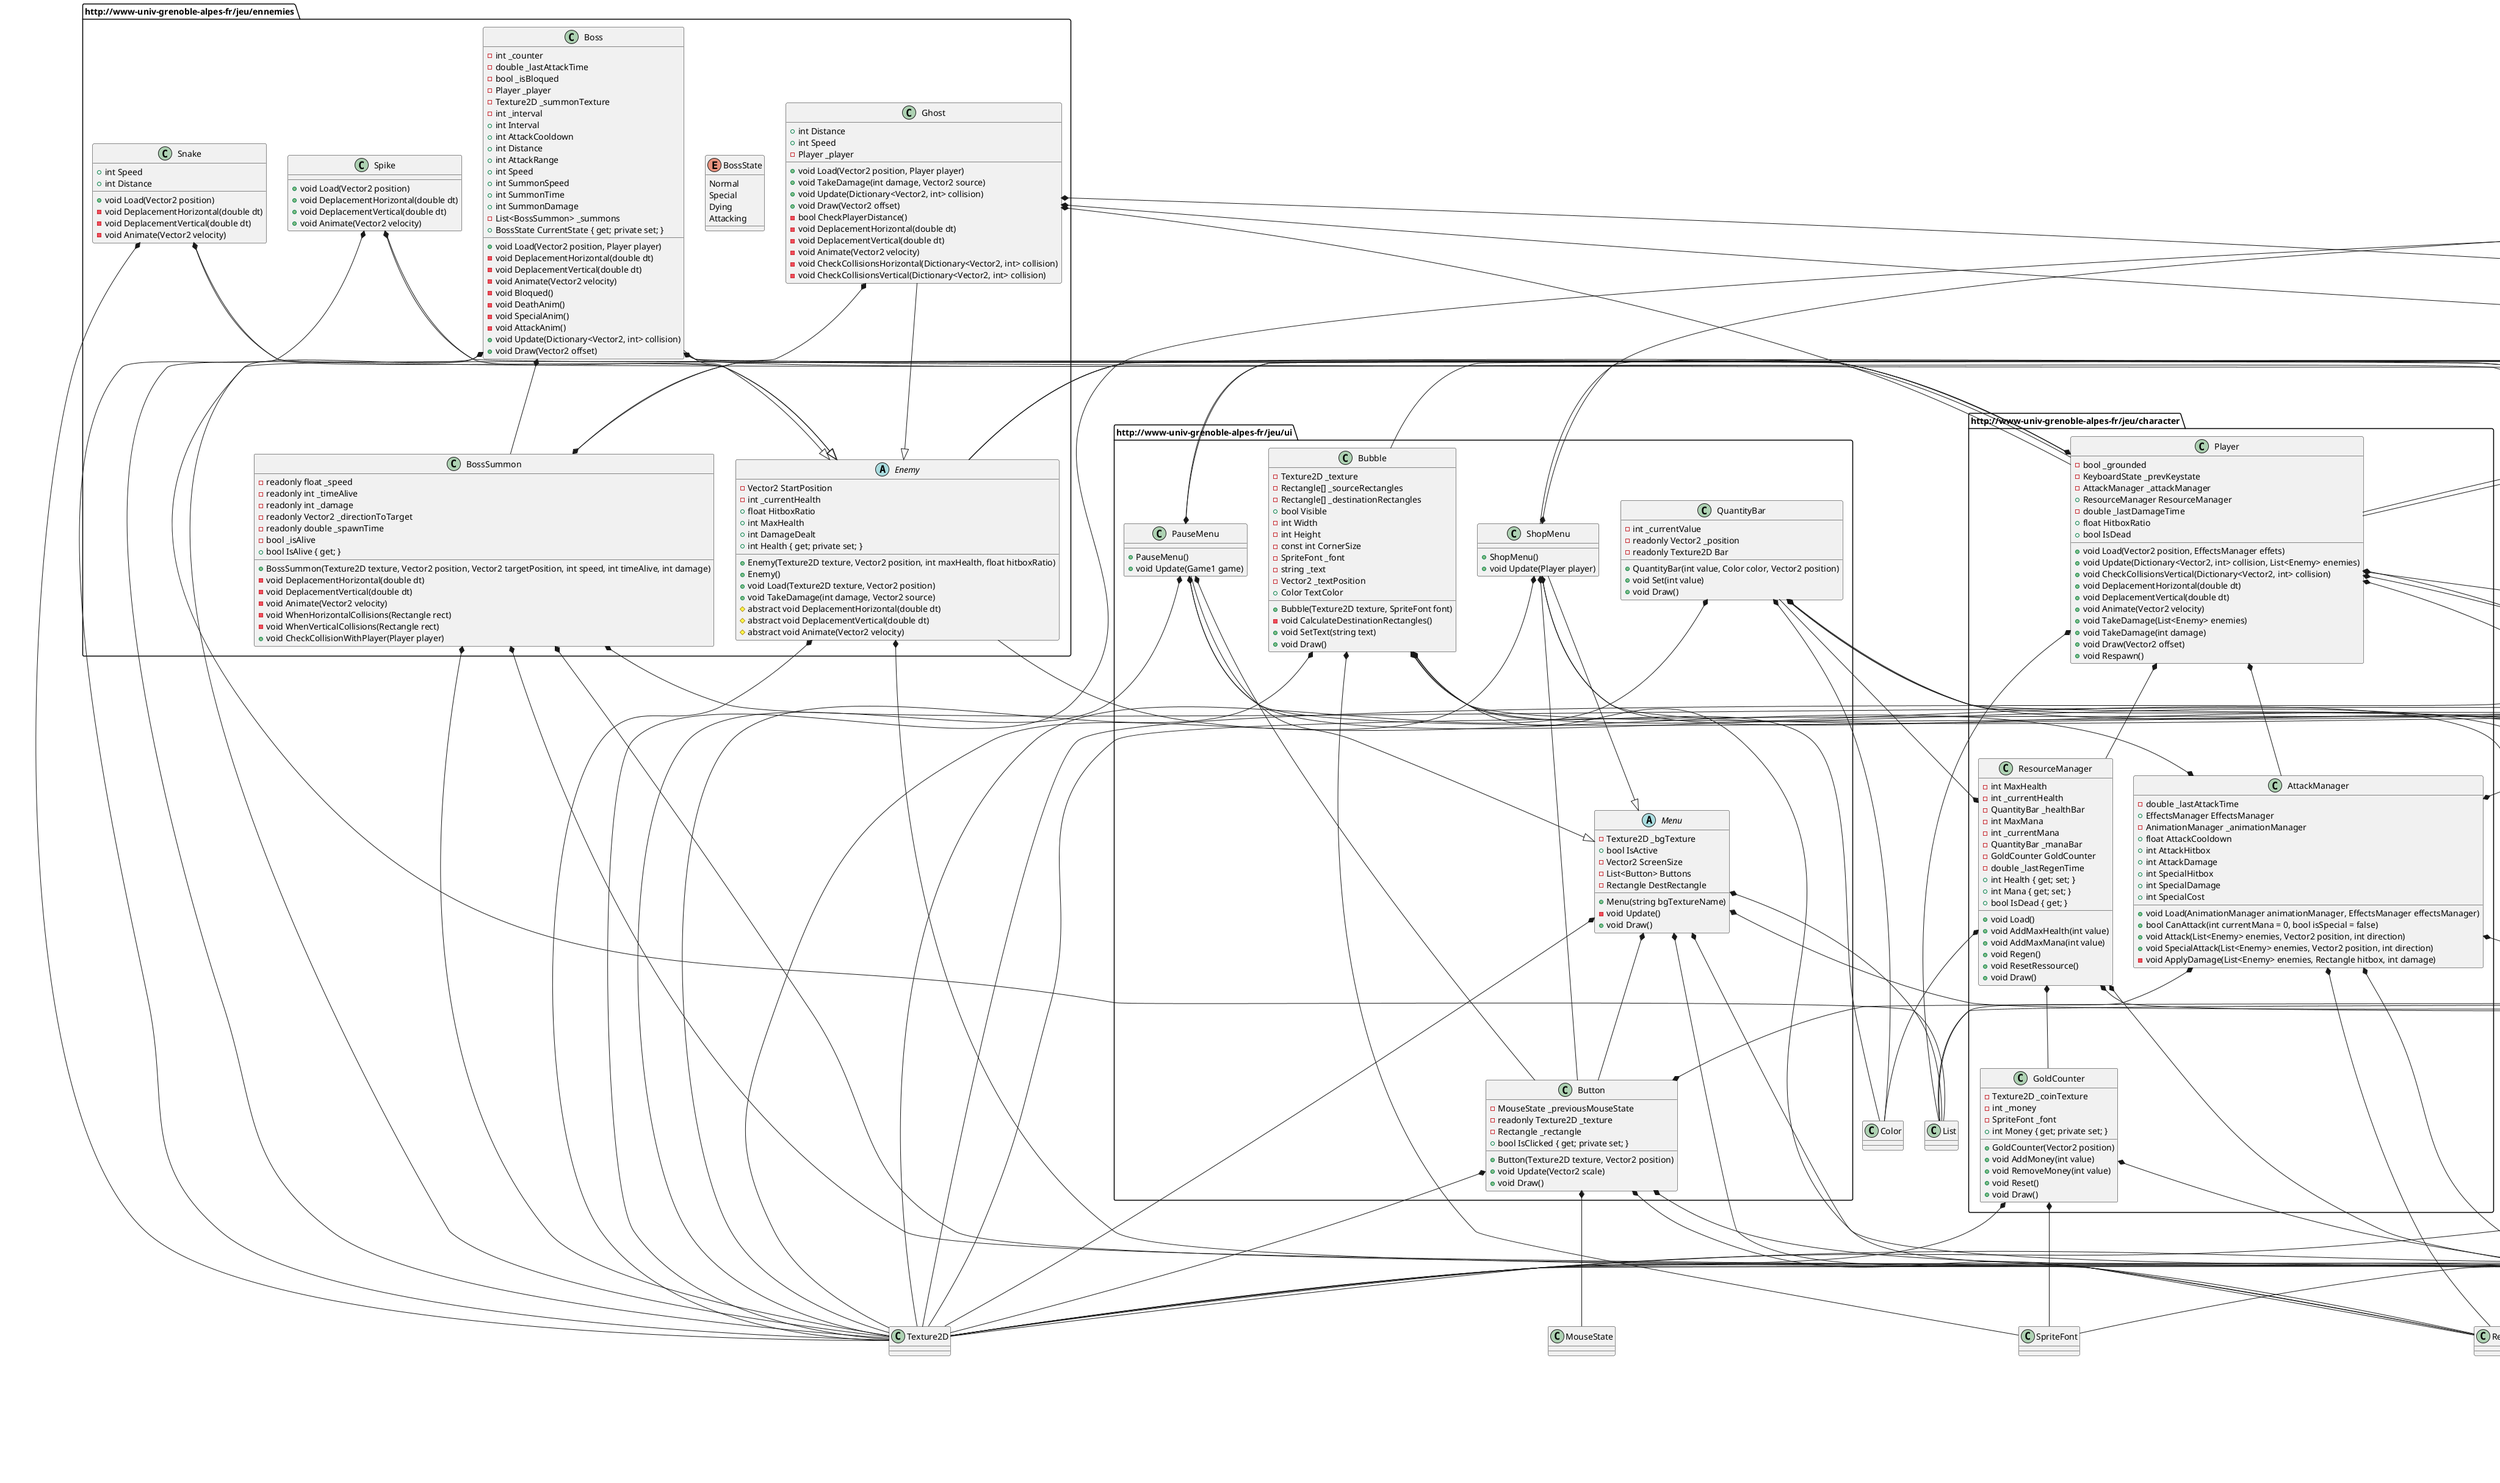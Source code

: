 @startuml

    package http://www-univ-grenoble-alpes-fr/jeu {
    
        class Game1 {
            - GraphicsDeviceManager _graphics
            - SpriteBatch _spriteBatch
            - Texture2D _textureAtlas
            - Texture2D _hitboxTexture
            - Tile _tile
            - Player _player
            - List<Enemy> _enemies
            - ShopKeeper _shopKeeper
            - EffectsManager _effectsManager
            - Camera _camera
            - PauseMenu _pauseMenu
            - Canvas _canvas
            - KeyboardState _previousKeyState
            - KeyboardState _currentKeyState
            - Bubble _bubble
            - Timer _timer
            + Game1()
            + Initialize() : void
            + LoadContent() : void
            + EntitiesProcessed(Dictionary<Vector2, int> entities) : void
            + Update(GameTime gameTime) : void
            + SetResolution(int height, int width) : void
            + SetFullScreen() : void
            + Draw(GameTime gameTime) : void
        }
        
        class Sprite {
            - Vector2 _displaySize
            + Vector2 Position
            # bool IsAnimed
            - Texture2D _texture
            # AnimationManager AnimationManager
            # int Direction
            # Vector2 Size
            + Sprite()
            + Sprite(Texture2D texture, Vector2 position, bool isAnimed)
            + void Load(Texture2D texture, Vector2 position, bool isAnimed)
            + void Draw(Vector2 offset)
        }
        
        class GameObject {
            - Vector2 Velocity
            - Vector2 _size
            + Rectangle Rect
            - Vector2 _positionOffset
            - float _hitboxRatio
            + Rectangle DamageHitbox
            + GameObject(Texture2D texture, Vector2 position, bool isAnimed, float hitboxRatio)
            + GameObject()
            + void Load(Texture2D texture, Vector2 position, bool isAnimed, float hitboxRatio)
            + void Update(Dictionary<Vector2, int> collision)
            + void DeplacementHorizontal(double dt)
            + void DeplacementVertical(double dt)
            + void CheckCollisionsHorizontal(Dictionary<Vector2, int> collision)
            + void CheckCollisionsVertical(Dictionary<Vector2, int> collision)
            + void WhenHorizontalCollisions(Rectangle rect)
            + void WhenVerticalCollisions(Rectangle rect)
            + List<Rectangle> GetIntersectingTilesHorizontal(Rectangle target)
            + List<Rectangle> GetIntersectingTilesVertical(Rectangle target)
            + void Animate(Vector2 velocity)
        }
        
        class Camera {
            + Vector2 Position
            + Camera(Vector2 position)
            + void Follow(Rectangle target, Vector2 screenSize)
        }
        
        class Canvas {
            - GraphicsDevice _graphicsDevice
            - Rectangle _destinationRectangle
            + RenderTarget2D Target
            + Vector2 MenuScale { get; private set; }
            + Canvas(GraphicsDevice graphicsDevice, int width, int height)
            + void SetDestinationRectangle()
            + void Activate()
            + void Draw(SpriteBatch spriteBatch)
        }
        
        class Globals {
            + {static} ContentManager Content
            + {static} SpriteBatch SpriteBatch
            + {static} GameTime GameTime
            + {static} GraphicsDevice GraphicsDevice
            + {static} Vector2 ScreenSize
            + {static} Vector2 Scale
            + {static} Texture2D DebugTexture
            + {static} void DrawRectHollow(Rectangle rect)
        }
        
        class Tile {
            - List<Dictionary<Vector2, int>> _layerList
            - Texture2D _textureAtlas
            - Texture2D _hitboxTexture
            - int _displayTilesize
            - int _pixelTilesize
            - int _numTilesPerRow
            - double _onScreenMultiplier
            + Dictionary<Vector2, int> Collisions { get; private set; }
            + Dictionary<Vector2, int> Entities { get; private set; }
            + int CollisionTilesetThreshold { get; private set; }
            + Tile(Texture2D textureAtlas, Texture2D hitboxTexture)
            - void Load()
            - void GetLayers(XmlDocument doc)
            - void GetNumbers(XmlDocument doc)
            - void GetPixelTileSize(XmlDocument doc)
            - void GetNumTilesPerRow()
            - int GetTilesetThreshold(XmlDocument doc)
            - Dictionary<Vector2, int> LoadMap(string data)
            + void Draw(SpriteBatch spriteBatch, Vector2 offset)
            - void DrawMap(Dictionary<Vector2, int> data, SpriteBatch spriteBatch, Texture2D texture, Vector2 offset)
        }
        
        class Timer {
            - Texture2D _texture
            - SpriteFont _font
            - Vector2 _textPosition
            - string _text
            - double _time
            - Rectangle _destRect
            - bool _active
            + Timer()
            + void Update()
            + void Stop()
            - void Save()
            + void Draw()
        }
        
        class XmlManager<T> {
            + T Load(string path)
            + void Save(string path, object obj)
            + void Save(string path, object obj, XmlSerializerNamespaces ns)
        }
        
        class XmlUtils {
            + static void ValidateXmlFiles(string folderPath, string schemaNamespace, string xsdFilePath)
            + static void ValidateXmlFile(string schemaNamespace, string xsdFilePath, string xmlFilePath)
            + static void XslTransform(string xmlFilePath, string xsltFilePath, string outputFilePath)
            - static void ValidateXmlFile(string xmlFilePath, XmlSchemaSet schemaSet)
        }
           
    }
    
    package http://www-univ-grenoble-alpes-fr/jeu/ui {
    
        class Bubble {
            - Texture2D _texture
            - Rectangle[] _sourceRectangles
            - Rectangle[] _destinationRectangles
            + bool Visible
            - int Width
            - int Height
            - const int CornerSize
            - SpriteFont _font
            - string _text
            - Vector2 _textPosition
            + Color TextColor
            + Bubble(Texture2D texture, SpriteFont font)
            - void CalculateDestinationRectangles()
            + void SetText(string text)
            + void Draw()
        }
        
        class Button {
            - MouseState _previousMouseState
            - readonly Texture2D _texture
            - Rectangle _rectangle
            + bool IsClicked { get; private set; }
            + Button(Texture2D texture, Vector2 position)
            + void Update(Vector2 scale)
            + void Draw()
        }
        
        abstract class Menu {
            - Texture2D _bgTexture
            + bool IsActive
            - Vector2 ScreenSize
            - List<Button> Buttons
            - Rectangle DestRectangle
            + Menu(string bgTextureName)
            - void Update()
            + void Draw()
        }
        
        class PauseMenu {
            + PauseMenu()
            + void Update(Game1 game)
        }
        
        class QuantityBar {
            - int _currentValue
            - readonly Vector2 _position
            - readonly Texture2D Bar
            + QuantityBar(int value, Color color, Vector2 position)
            + void Set(int value)
            + void Draw()
        }
        
        class ShopMenu {
            + ShopMenu()
            + void Update(Player player)
        }
    
    }
    
    package http://www-univ-grenoble-alpes-fr/jeu/shop {
    
        class ShopKeeper {
            - readonly ShopMenu _shopMenu
            - readonly Player _player
            + bool IsPaused
            + ShopKeeper(Vector2 position, Player player)
            + void Update(Dictionary<Vector2, int> collision)
            + void Interact()
            + void Draw(Vector2 offset)
            - void DeplacementHorizontal(double dt)
            - void DeplacementVertical(double dt)
            - void Animate(Vector2 velocity)
        }
        
    }
    
    package http://www-univ-grenoble-alpes-fr/jeu/ennemies {
    
        class Boss {
            - int _counter
            - double _lastAttackTime
            - bool _isBloqued
            - Player _player
            - Texture2D _summonTexture
            - int _interval
            + int Interval
            + int AttackCooldown
            + int Distance
            + int AttackRange
            + int Speed
            + int SummonSpeed
            + int SummonTime
            + int SummonDamage
            - List<BossSummon> _summons
            + BossState CurrentState { get; private set; }
            + void Load(Vector2 position, Player player)
            - void DeplacementHorizontal(double dt)
            - void DeplacementVertical(double dt)
            - void Animate(Vector2 velocity)
            - void Bloqued()
            - void DeathAnim()
            - void SpecialAnim()
            - void AttackAnim()
            + void Update(Dictionary<Vector2, int> collision)
            + void Draw(Vector2 offset)
        }
        
        enum BossState {
            Normal
            Special
            Dying
            Attacking
        }
        
        class BossSummon {
            - readonly float _speed
            - readonly int _timeAlive
            - readonly int _damage
            - readonly Vector2 _directionToTarget
            - readonly double _spawnTime
            - bool _isAlive
            + bool IsAlive { get; }
            + BossSummon(Texture2D texture, Vector2 position, Vector2 targetPosition, int speed, int timeAlive, int damage)
            - void DeplacementHorizontal(double dt)
            - void DeplacementVertical(double dt)
            - void Animate(Vector2 velocity)
            - void WhenHorizontalCollisions(Rectangle rect)
            - void WhenVerticalCollisions(Rectangle rect)
            + void CheckCollisionWithPlayer(Player player)
        }
        
        abstract class Enemy {
            - Vector2 StartPosition
            - int _currentHealth
            + float HitboxRatio
            + int MaxHealth
            + int DamageDealt
            + int Health { get; private set; }
            + Enemy(Texture2D texture, Vector2 position, int maxHealth, float hitboxRatio)
            + Enemy()
            + void Load(Texture2D texture, Vector2 position)
            + void TakeDamage(int damage, Vector2 source)
            # abstract void DeplacementHorizontal(double dt)
            # abstract void DeplacementVertical(double dt)
            # abstract void Animate(Vector2 velocity)
        }
        
        class Ghost {
            + int Distance
            + int Speed
            - Player _player
            + void Load(Vector2 position, Player player)
            + void TakeDamage(int damage, Vector2 source)
            + void Update(Dictionary<Vector2, int> collision)
            + void Draw(Vector2 offset)
            - bool CheckPlayerDistance()
            - void DeplacementHorizontal(double dt)
            - void DeplacementVertical(double dt)
            - void Animate(Vector2 velocity)
            - void CheckCollisionsHorizontal(Dictionary<Vector2, int> collision)
            - void CheckCollisionsVertical(Dictionary<Vector2, int> collision)
        }
        
        class Snake {
            + int Speed
            + int Distance
            + void Load(Vector2 position)
            - void DeplacementHorizontal(double dt)
            - void DeplacementVertical(double dt)
            - void Animate(Vector2 velocity)
        }
        
        class Spike {
            + void Load(Vector2 position)
            + void DeplacementHorizontal(double dt)
            + void DeplacementVertical(double dt)
            + void Animate(Vector2 velocity)
        }
            
    }
    
    package http://www-univ-grenoble-alpes-fr/jeu/effects {
    
        class EffectsManager {
            - Dictionary<string, Effect> _effects
            + void AddEffect(string effectName)
            + void PlayEffect(string effectName, Vector2 position, int direction)
            + void Update()
            + void Draw(Vector2 offset)
        }
        
        class Effect {
            - string GetName { get; }
            + Effect(string textureName)
            + void Play(Vector2 position, int direction)
            + void Update()
            + void Draw(Vector2 offset)
        }
    
    }
    
    package http://www-univ-grenoble-alpes-fr/jeu/animations {
        
        class AnimationManager {
            - int _numColumns
            - Vector2 _size
            - string _currentAnimation
            - Dictionary<string, Animation> _animations
            + AnimationManager(Texture2D spriteSheet)
            - void LoadData(Texture2D spriteSheet)
            - string GetFileName(Texture2D spriteSheet)
            - int[] GetFramesArray(int numFrames, XmlNode animationNode)
            + Vector2 GetSize()
            + string GetCurrentAnimation()
            + bool IsPlaying()
            + Rectangle GetSourceRectangle()
            + void Update()
            + void SetAnimation(string anim)
        }
        
        class Animation {
            - int[] _frames
            - float _counter
            - int _activeFrame
            - float _interval
            - int _nbFrames
            + bool IsPlaying
            + AnimationType Type
            + Animation(int[] frames, AnimationType type, int speed)
            + void Update()
            + int GetNextFrame()
        }
    
    }
    
    package http://www-univ-grenoble-alpes-fr/jeu/character {
        
        class AttackManager {
            - double _lastAttackTime
            + EffectsManager EffectsManager
            - AnimationManager _animationManager
            + float AttackCooldown
            + int AttackHitbox
            + int AttackDamage
            + int SpecialHitbox
            + int SpecialDamage
            + int SpecialCost
            + void Load(AnimationManager animationManager, EffectsManager effectsManager)
            + bool CanAttack(int currentMana = 0, bool isSpecial = false)
            + void Attack(List<Enemy> enemies, Vector2 position, int direction)
            + void SpecialAttack(List<Enemy> enemies, Vector2 position, int direction)
            - void ApplyDamage(List<Enemy> enemies, Rectangle hitbox, int damage)
        }
        
        class GoldCounter {
            - Texture2D _coinTexture
            - int _money
            - SpriteFont _font
            + int Money { get; private set; }
            + GoldCounter(Vector2 position)
            + void AddMoney(int value)
            + void RemoveMoney(int value)
            + void Reset()
            + void Draw()
        }
        
        class ResourceManager {
            - int MaxHealth
            - int _currentHealth
            - QuantityBar _healthBar
            - int MaxMana
            - int _currentMana
            - QuantityBar _manaBar
            - GoldCounter GoldCounter
            - double _lastRegenTime
            + int Health { get; set; }
            + int Mana { get; set; }
            + bool IsDead { get; }
            + void Load()
            + void AddMaxHealth(int value)
            + void AddMaxMana(int value)
            + void Regen()
            + void ResetRessource()
            + void Draw()
        }
        
        class Player {
            - bool _grounded
            - KeyboardState _prevKeystate
            - AttackManager _attackManager
            + ResourceManager ResourceManager
            - double _lastDamageTime
            + float HitboxRatio
            + bool IsDead
            + void Load(Vector2 position, EffectsManager effets)
            + void Update(Dictionary<Vector2, int> collision, List<Enemy> enemies)
            + void CheckCollisionsVertical(Dictionary<Vector2, int> collision)
            + void DeplacementHorizontal(double dt)
            + void DeplacementVertical(double dt)
            + void Animate(Vector2 velocity)
            + void TakeDamage(List<Enemy> enemies)
            + void TakeDamage(int damage)
            + void Draw(Vector2 offset)
            + void Respawn()
        }
    
    }
    

'Relations entre les classes
Game1 *-- GraphicsDeviceManager
Game1 *-- SpriteBatch
Game1 *-- Texture2D
Game1 *-- Tile
Game1 *-- Player
Game1 *-- Enemy
Game1 *-- ShopKeeper
Game1 *-- EffectsManager
Game1 *-- Camera
Game1 *-- PauseMenu
Game1 *-- Canvas
Game1 *-- KeyboardState
Game1 *-- Bubble
Game1 *-- Timer

Sprite *-- Vector2
Sprite *-- Texture2D
Sprite *-- AnimationManager
Sprite *-- SpriteBatch

GameObject *-- Vector2
GameObject *-- Rectangle
GameObject *-- Texture2D
GameObject *-- Dictionary
GameObject *-- Sprite

Camera *-- Vector2
Camera *-- Rectangle

Canvas *-- GraphicsDevice
Canvas *-- Rectangle
Canvas *-- RenderTarget2D
Canvas *-- Vector2
Canvas *-- SpriteBatch

Globals *-- ContentManager
Globals *-- SpriteBatch
Globals *-- GameTime
Globals *-- GraphicsDevice
Globals *-- Vector2
Globals *-- Texture2D
Globals *-- Rectangle

Tile *-- List
Tile *-- Dictionary
Tile *-- Vector2
Tile *-- Texture2D
Tile *-- XmlDocument
Tile *-- SpriteBatch

Timer *-- Texture2D
Timer *-- SpriteFont
Timer *-- Vector2
Timer *-- Rectangle
Timer *-- Globals
Timer *-- XmlDocument
Timer *-- XmlElement
Timer *-- CultureInfo

XmlManager *-- TextReader
XmlManager *-- TextWriter
XmlManager *-- StreamReader
XmlManager *-- StreamWriter
XmlManager *-- XmlSerializer
XmlManager *-- XmlSerializerNamespaces

XmlUtils *-- XmlSchemaSet
XmlUtils *-- XmlDocument
XmlUtils *-- XPathDocument
XmlUtils *-- XslCompiledTransform
XmlUtils *-- XsltSettings
XmlUtils *-- XmlResolver
XmlUtils *-- XsltArgumentList
XmlUtils *-- XmlTextWriter


Bubble *-- Texture2D
Bubble *-- Rectangle
Bubble *-- SpriteFont
Bubble *-- Vector2
Bubble *-- Color
Bubble *-- Globals

Button *-- MouseState
Button *-- Texture2D
Button *-- Rectangle
Button *-- Vector2
Button *-- Globals

Menu *-- Texture2D
Menu *-- Vector2
Menu *-- List
Menu *-- Button
Menu *-- Rectangle
Menu *-- Globals

PauseMenu --|> Menu
PauseMenu *-- Button
PauseMenu *-- Texture2D
PauseMenu *-- Vector2
PauseMenu *-- Globals
PauseMenu *-- Game1

QuantityBar *-- Vector2
QuantityBar *-- Texture2D
QuantityBar *-- Color
QuantityBar *-- Globals
QuantityBar *-- SpriteBatch

ShopMenu --|> Menu
ShopMenu *-- Button
ShopMenu *-- Texture2D
ShopMenu *-- Vector2
ShopMenu *-- Globals
ShopMenu *-- Player


ShopKeeper --|> GameObject
ShopKeeper *-- ShopMenu
ShopKeeper *-- Player
ShopKeeper *-- Vector2
ShopKeeper *-- Texture2D
ShopKeeper *-- Dictionary


Boss --|> Enemy
Boss *-- Player
Boss *-- Texture2D
Boss *-- Vector2
Boss *-- List
Boss *-- BossSummon
Boss *-- Dictionary

BossSummon --|> GameObject
BossSummon *-- Texture2D
BossSummon *-- Vector2
BossSummon *-- Player
BossSummon *-- Rectangle
BossSummon *-- Globals

Enemy --|> GameObject
Enemy *-- Vector2
Enemy *-- Texture2D

Ghost --|> Enemy
Ghost *-- Player
Ghost *-- Vector2
Ghost *-- Texture2D
Ghost *-- Dictionary

Snake --|> Enemy
Snake *-- Vector2
Snake *-- Texture2D

Spike --|> Enemy
Spike *-- Vector2
Spike *-- Texture2D


EffectsManager *-- Effect
EffectsManager *-- Dictionary
EffectsManager *-- Vector2

Effect --|> Sprite
Effect *-- Vector2
Effect *-- Texture2D
Effect *-- AnimationManager


AnimationManager *-- Vector2
AnimationManager *-- Texture2D
AnimationManager *-- Dictionary
AnimationManager *-- Animation
AnimationManager *-- XmlNode

Animation *-- int
Animation *-- AnimationType


AttackManager *-- EffectsManager
AttackManager *-- AnimationManager
AttackManager *-- List
AttackManager *-- Enemy
AttackManager *-- Vector2
AttackManager *-- Rectangle

GoldCounter *-- Texture2D
GoldCounter *-- SpriteFont
GoldCounter *-- Vector2

ResourceManager *-- QuantityBar
ResourceManager *-- GoldCounter
ResourceManager *-- Vector2
ResourceManager *-- Color
ResourceManager *-- Globals

Player *-- Vector2
Player *-- KeyboardState
Player *-- AttackManager
Player *-- ResourceManager
Player *-- EffectsManager
Player *-- Dictionary
Player *-- List
Player *-- Enemy

@enduml